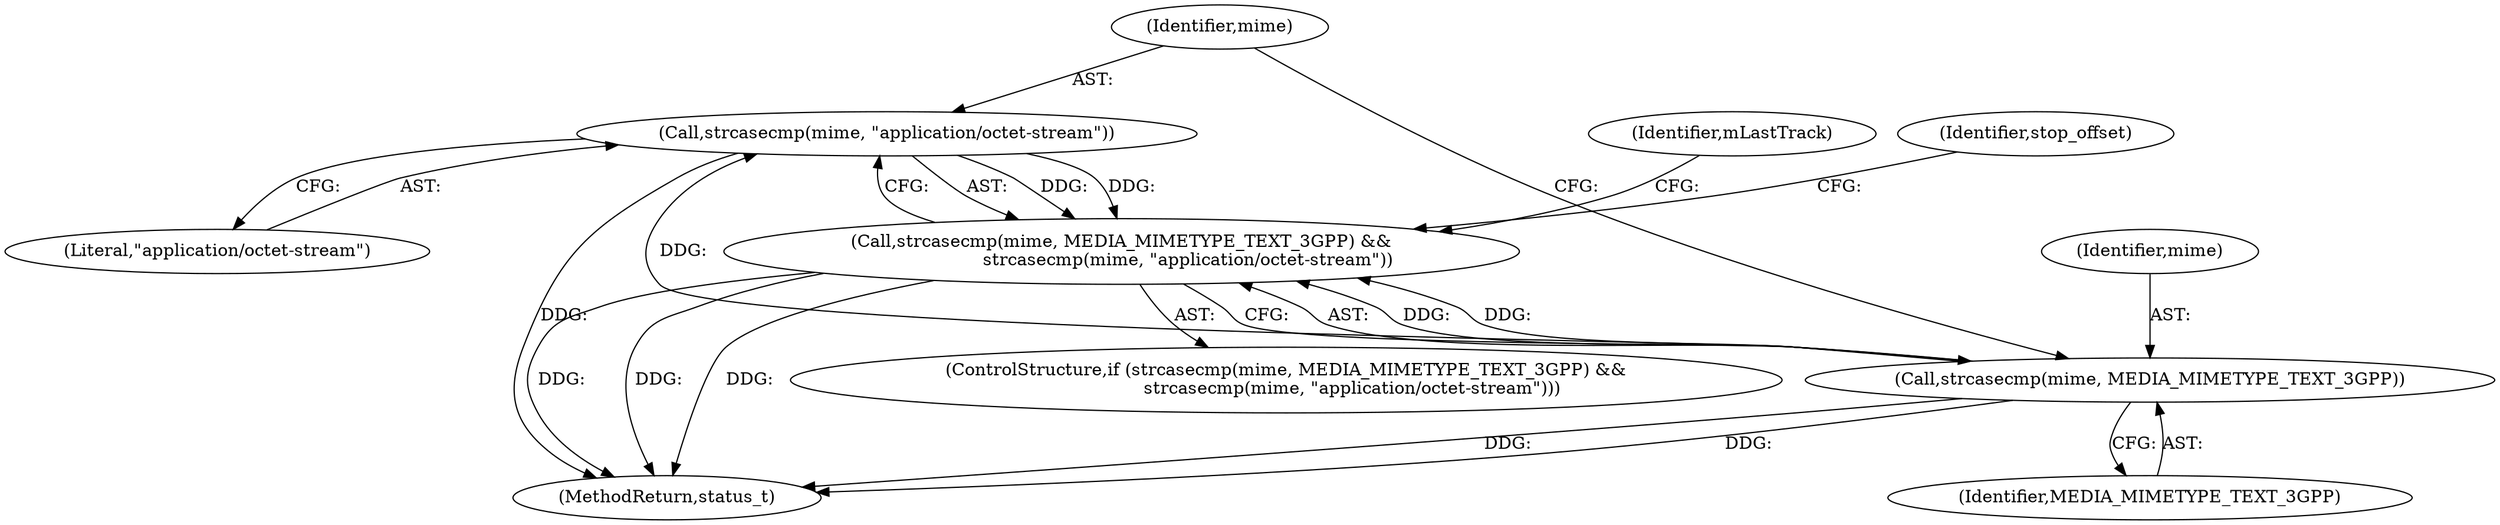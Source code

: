 digraph "0_Android_2674a7218eaa3c87f2ee26d26da5b9170e10f859@pointer" {
"1001428" [label="(Call,strcasecmp(mime, \"application/octet-stream\"))"];
"1001425" [label="(Call,strcasecmp(mime, MEDIA_MIMETYPE_TEXT_3GPP))"];
"1001424" [label="(Call,strcasecmp(mime, MEDIA_MIMETYPE_TEXT_3GPP) &&\n                        strcasecmp(mime, \"application/octet-stream\"))"];
"1001430" [label="(Literal,\"application/octet-stream\")"];
"1001434" [label="(Identifier,mLastTrack)"];
"1001444" [label="(Identifier,stop_offset)"];
"1001427" [label="(Identifier,MEDIA_MIMETYPE_TEXT_3GPP)"];
"1001424" [label="(Call,strcasecmp(mime, MEDIA_MIMETYPE_TEXT_3GPP) &&\n                        strcasecmp(mime, \"application/octet-stream\"))"];
"1002927" [label="(MethodReturn,status_t)"];
"1001429" [label="(Identifier,mime)"];
"1001425" [label="(Call,strcasecmp(mime, MEDIA_MIMETYPE_TEXT_3GPP))"];
"1001426" [label="(Identifier,mime)"];
"1001423" [label="(ControlStructure,if (strcasecmp(mime, MEDIA_MIMETYPE_TEXT_3GPP) &&\n                        strcasecmp(mime, \"application/octet-stream\")))"];
"1001428" [label="(Call,strcasecmp(mime, \"application/octet-stream\"))"];
"1001428" -> "1001424"  [label="AST: "];
"1001428" -> "1001430"  [label="CFG: "];
"1001429" -> "1001428"  [label="AST: "];
"1001430" -> "1001428"  [label="AST: "];
"1001424" -> "1001428"  [label="CFG: "];
"1001428" -> "1002927"  [label="DDG: "];
"1001428" -> "1001424"  [label="DDG: "];
"1001428" -> "1001424"  [label="DDG: "];
"1001425" -> "1001428"  [label="DDG: "];
"1001425" -> "1001424"  [label="AST: "];
"1001425" -> "1001427"  [label="CFG: "];
"1001426" -> "1001425"  [label="AST: "];
"1001427" -> "1001425"  [label="AST: "];
"1001429" -> "1001425"  [label="CFG: "];
"1001424" -> "1001425"  [label="CFG: "];
"1001425" -> "1002927"  [label="DDG: "];
"1001425" -> "1002927"  [label="DDG: "];
"1001425" -> "1001424"  [label="DDG: "];
"1001425" -> "1001424"  [label="DDG: "];
"1001424" -> "1001423"  [label="AST: "];
"1001434" -> "1001424"  [label="CFG: "];
"1001444" -> "1001424"  [label="CFG: "];
"1001424" -> "1002927"  [label="DDG: "];
"1001424" -> "1002927"  [label="DDG: "];
"1001424" -> "1002927"  [label="DDG: "];
}
